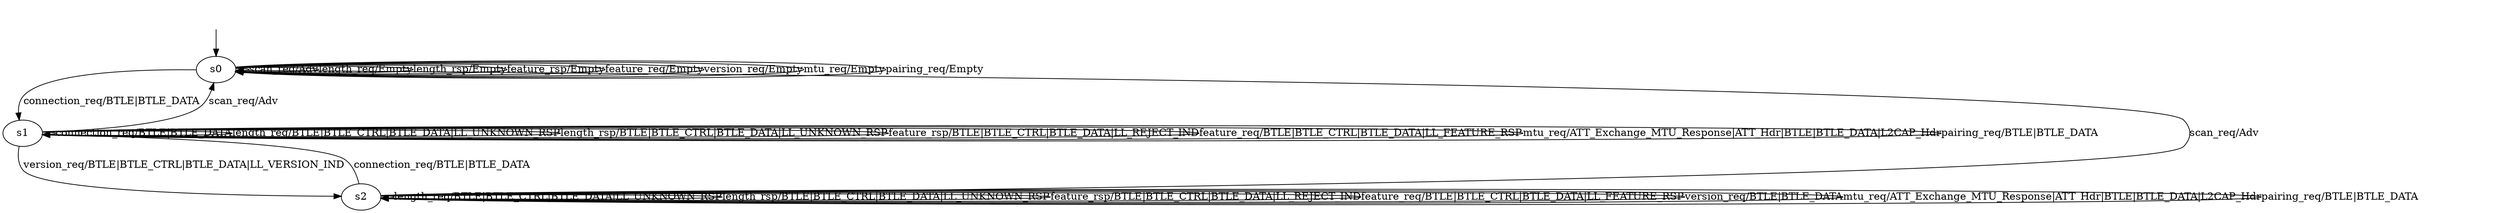 digraph "cyble-416045-02" {
s0 [label=s0];
s1 [label=s1];
s2 [label=s2];
s0 -> s0  [label="scan_req/Adv"];
s0 -> s1  [label="connection_req/BTLE|BTLE_DATA"];
s0 -> s0  [label="length_req/Empty"];
s0 -> s0  [label="length_rsp/Empty"];
s0 -> s0  [label="feature_rsp/Empty"];
s0 -> s0  [label="feature_req/Empty"];
s0 -> s0  [label="version_req/Empty"];
s0 -> s0  [label="mtu_req/Empty"];
s0 -> s0  [label="pairing_req/Empty"];
s1 -> s0  [label="scan_req/Adv"];
s1 -> s1  [label="connection_req/BTLE|BTLE_DATA"];
s1 -> s1  [label="length_req/BTLE|BTLE_CTRL|BTLE_DATA|LL_UNKNOWN_RSP"];
s1 -> s1  [label="length_rsp/BTLE|BTLE_CTRL|BTLE_DATA|LL_UNKNOWN_RSP"];
s1 -> s1  [label="feature_rsp/BTLE|BTLE_CTRL|BTLE_DATA|LL_REJECT_IND"];
s1 -> s1  [label="feature_req/BTLE|BTLE_CTRL|BTLE_DATA|LL_FEATURE_RSP"];
s1 -> s2  [label="version_req/BTLE|BTLE_CTRL|BTLE_DATA|LL_VERSION_IND"];
s1 -> s1  [label="mtu_req/ATT_Exchange_MTU_Response|ATT_Hdr|BTLE|BTLE_DATA|L2CAP_Hdr"];
s1 -> s1  [label="pairing_req/BTLE|BTLE_DATA"];
s2 -> s0  [label="scan_req/Adv"];
s2 -> s1  [label="connection_req/BTLE|BTLE_DATA"];
s2 -> s2  [label="length_req/BTLE|BTLE_CTRL|BTLE_DATA|LL_UNKNOWN_RSP"];
s2 -> s2  [label="length_rsp/BTLE|BTLE_CTRL|BTLE_DATA|LL_UNKNOWN_RSP"];
s2 -> s2  [label="feature_rsp/BTLE|BTLE_CTRL|BTLE_DATA|LL_REJECT_IND"];
s2 -> s2  [label="feature_req/BTLE|BTLE_CTRL|BTLE_DATA|LL_FEATURE_RSP"];
s2 -> s2  [label="version_req/BTLE|BTLE_DATA"];
s2 -> s2  [label="mtu_req/ATT_Exchange_MTU_Response|ATT_Hdr|BTLE|BTLE_DATA|L2CAP_Hdr"];
s2 -> s2  [label="pairing_req/BTLE|BTLE_DATA"];
__start0 [label="", shape=none];
__start0 -> s0  [label=""];
}
